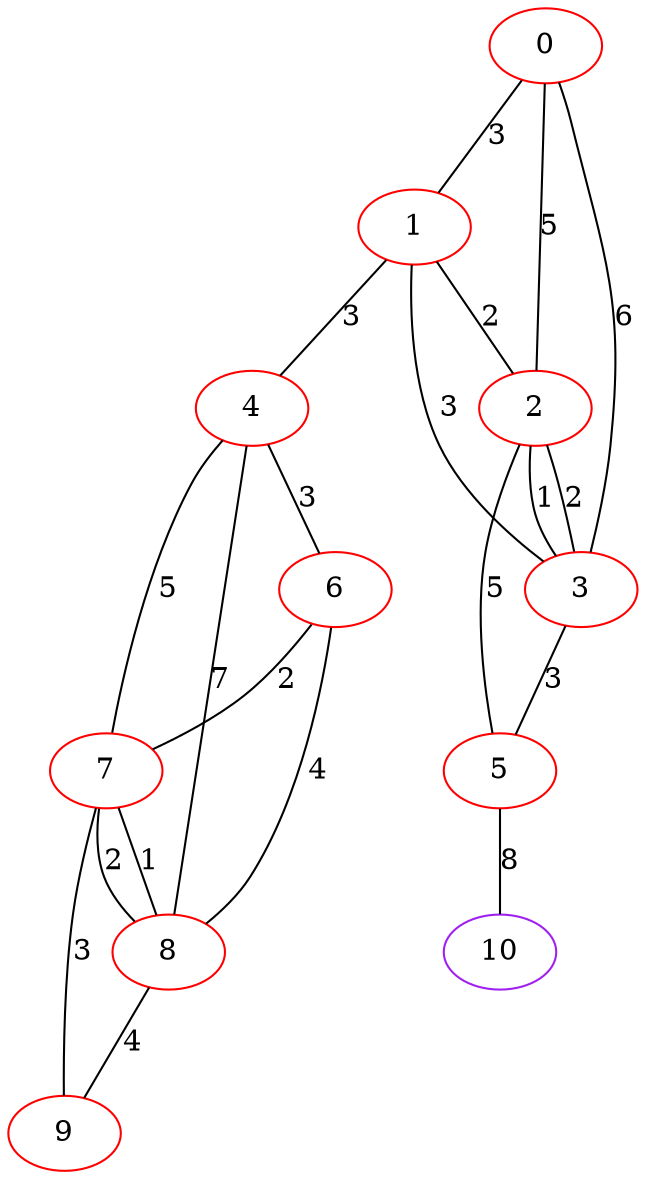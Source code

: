 graph "" {
0 [color=red, weight=1];
1 [color=red, weight=1];
2 [color=red, weight=1];
3 [color=red, weight=1];
4 [color=red, weight=1];
5 [color=red, weight=1];
6 [color=red, weight=1];
7 [color=red, weight=1];
8 [color=red, weight=1];
9 [color=red, weight=1];
10 [color=purple, weight=4];
0 -- 1  [key=0, label=3];
0 -- 2  [key=0, label=5];
0 -- 3  [key=0, label=6];
1 -- 2  [key=0, label=2];
1 -- 3  [key=0, label=3];
1 -- 4  [key=0, label=3];
2 -- 3  [key=0, label=2];
2 -- 3  [key=1, label=1];
2 -- 5  [key=0, label=5];
3 -- 5  [key=0, label=3];
4 -- 8  [key=0, label=7];
4 -- 6  [key=0, label=3];
4 -- 7  [key=0, label=5];
5 -- 10  [key=0, label=8];
6 -- 8  [key=0, label=4];
6 -- 7  [key=0, label=2];
7 -- 8  [key=0, label=1];
7 -- 8  [key=1, label=2];
7 -- 9  [key=0, label=3];
8 -- 9  [key=0, label=4];
}

